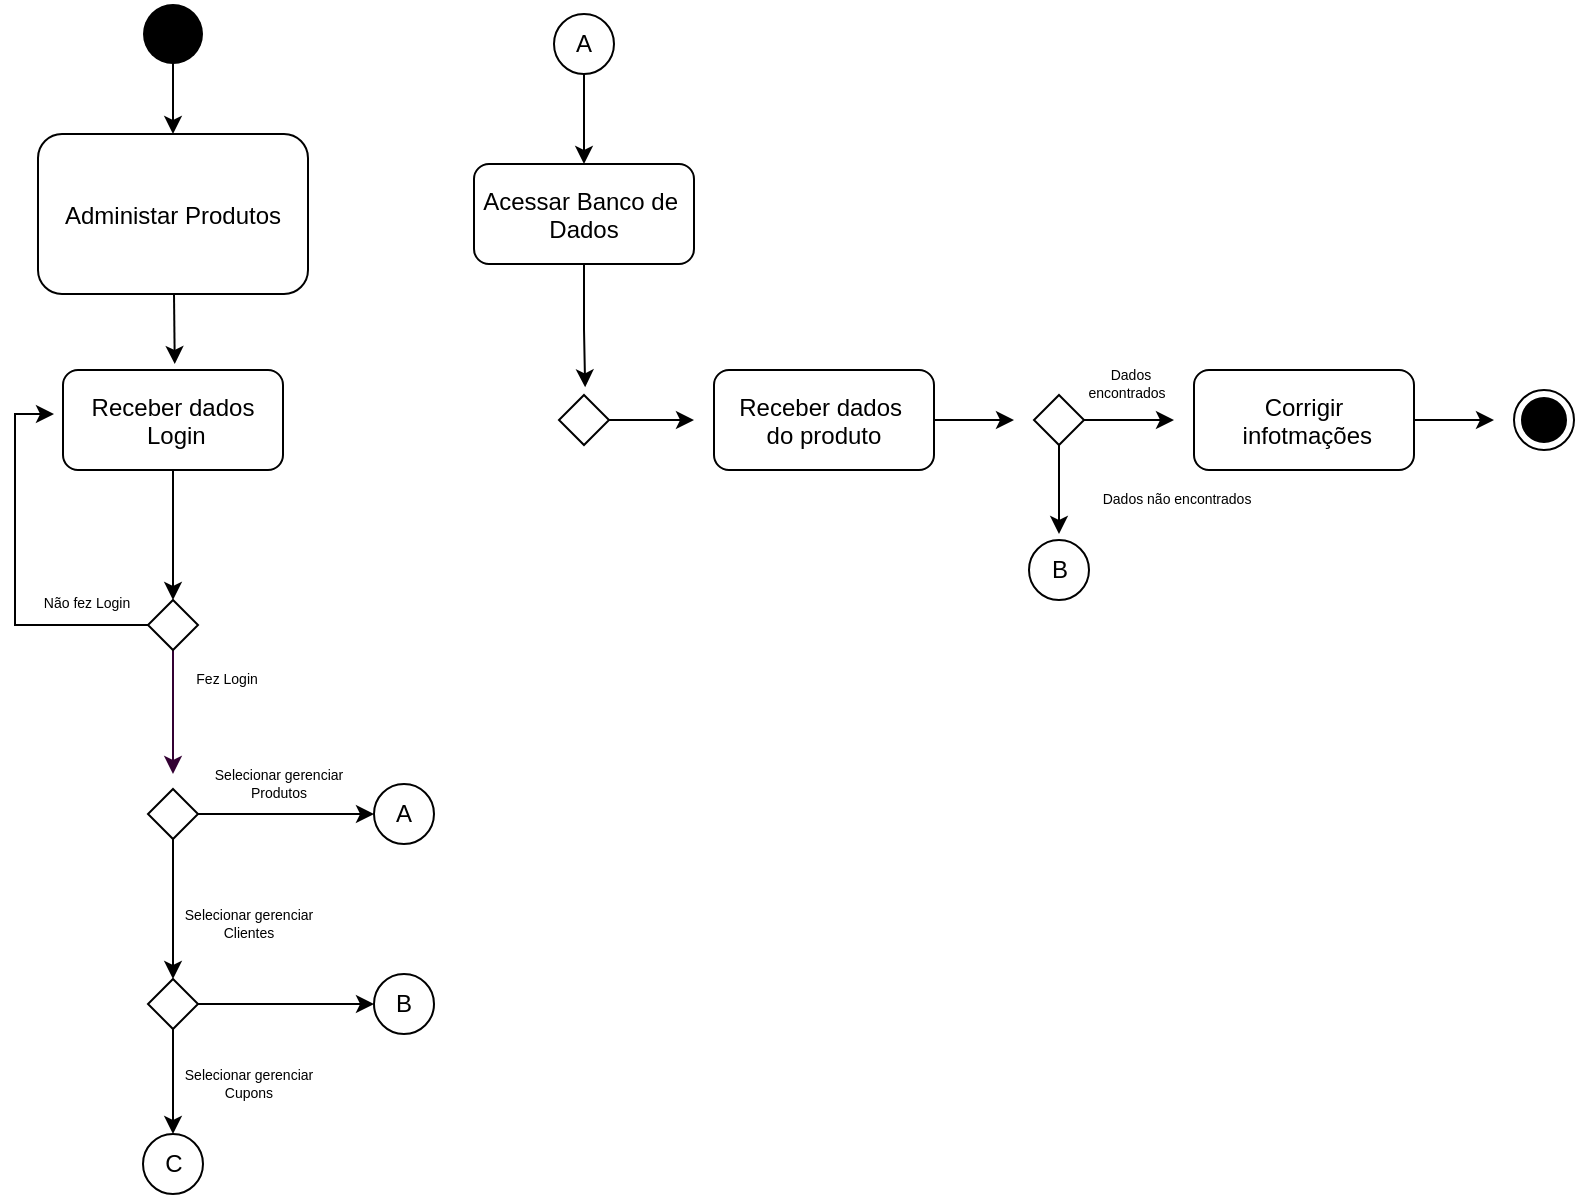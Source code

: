 <mxfile version="22.1.3" type="github">
  <diagram name="Page-1" id="e7e014a7-5840-1c2e-5031-d8a46d1fe8dd">
    <mxGraphModel dx="683" dy="361" grid="1" gridSize="10" guides="1" tooltips="1" connect="1" arrows="1" fold="1" page="1" pageScale="1" pageWidth="1169" pageHeight="826" background="none" math="0" shadow="0">
      <root>
        <mxCell id="0" />
        <mxCell id="1" parent="0" />
        <mxCell id="dVPfpixic-bEuHpZjrr3-71" style="edgeStyle=orthogonalEdgeStyle;rounded=0;orthogonalLoop=1;jettySize=auto;html=1;entryX=0.5;entryY=0;entryDx=0;entryDy=0;" edge="1" parent="1" source="dVPfpixic-bEuHpZjrr3-72" target="dVPfpixic-bEuHpZjrr3-75">
          <mxGeometry relative="1" as="geometry" />
        </mxCell>
        <mxCell id="dVPfpixic-bEuHpZjrr3-72" value="Receber dados&#xa; Login" style="rounded=1;" vertex="1" parent="1">
          <mxGeometry x="244.5" y="258" width="110" height="50" as="geometry" />
        </mxCell>
        <mxCell id="dVPfpixic-bEuHpZjrr3-73" style="edgeStyle=orthogonalEdgeStyle;rounded=0;orthogonalLoop=1;jettySize=auto;html=1;exitX=0;exitY=0.5;exitDx=0;exitDy=0;fillColor=#f8cecc;strokeColor=#000000;" edge="1" parent="1" source="dVPfpixic-bEuHpZjrr3-75">
          <mxGeometry relative="1" as="geometry">
            <mxPoint x="240" y="280" as="targetPoint" />
            <Array as="points">
              <mxPoint x="220.5" y="386" />
              <mxPoint x="220.5" y="280" />
            </Array>
          </mxGeometry>
        </mxCell>
        <mxCell id="dVPfpixic-bEuHpZjrr3-74" style="edgeStyle=orthogonalEdgeStyle;rounded=0;orthogonalLoop=1;jettySize=auto;html=1;strokeColor=#330033;" edge="1" parent="1" source="dVPfpixic-bEuHpZjrr3-75">
          <mxGeometry relative="1" as="geometry">
            <mxPoint x="299.5" y="460" as="targetPoint" />
          </mxGeometry>
        </mxCell>
        <mxCell id="dVPfpixic-bEuHpZjrr3-75" value="" style="rhombus;whiteSpace=wrap;html=1;" vertex="1" parent="1">
          <mxGeometry x="287" y="373" width="25" height="25" as="geometry" />
        </mxCell>
        <mxCell id="dVPfpixic-bEuHpZjrr3-76" style="edgeStyle=orthogonalEdgeStyle;rounded=0;orthogonalLoop=1;jettySize=auto;html=1;entryX=0.508;entryY=-0.06;entryDx=0;entryDy=0;entryPerimeter=0;" edge="1" parent="1" target="dVPfpixic-bEuHpZjrr3-72">
          <mxGeometry relative="1" as="geometry">
            <mxPoint x="300" y="220" as="sourcePoint" />
          </mxGeometry>
        </mxCell>
        <mxCell id="dVPfpixic-bEuHpZjrr3-77" value="Fez Login&amp;nbsp;" style="text;html=1;strokeColor=none;fillColor=none;align=center;verticalAlign=middle;whiteSpace=wrap;rounded=0;fontSize=7;" vertex="1" parent="1">
          <mxGeometry x="290" y="398" width="74.5" height="30" as="geometry" />
        </mxCell>
        <mxCell id="dVPfpixic-bEuHpZjrr3-91" style="edgeStyle=orthogonalEdgeStyle;rounded=0;orthogonalLoop=1;jettySize=auto;html=1;entryX=0.5;entryY=0;entryDx=0;entryDy=0;" edge="1" parent="1" source="dVPfpixic-bEuHpZjrr3-83" target="dVPfpixic-bEuHpZjrr3-90">
          <mxGeometry relative="1" as="geometry" />
        </mxCell>
        <mxCell id="dVPfpixic-bEuHpZjrr3-83" value="" style="shape=waypoint;sketch=0;size=6;pointerEvents=1;points=[];fillColor=none;resizable=0;rotatable=0;perimeter=centerPerimeter;snapToPoint=1;strokeWidth=13;" vertex="1" parent="1">
          <mxGeometry x="289.5" y="80" width="20" height="20" as="geometry" />
        </mxCell>
        <mxCell id="dVPfpixic-bEuHpZjrr3-84" value="Não fez Login&amp;nbsp;" style="text;html=1;strokeColor=none;fillColor=none;align=center;verticalAlign=middle;whiteSpace=wrap;rounded=0;fontSize=7;" vertex="1" parent="1">
          <mxGeometry x="220" y="360" width="74.5" height="30" as="geometry" />
        </mxCell>
        <mxCell id="dVPfpixic-bEuHpZjrr3-86" value="B" style="ellipse;whiteSpace=wrap;html=1;" vertex="1" parent="1">
          <mxGeometry x="400" y="560" width="30" height="30" as="geometry" />
        </mxCell>
        <mxCell id="dVPfpixic-bEuHpZjrr3-89" style="edgeStyle=orthogonalEdgeStyle;rounded=0;orthogonalLoop=1;jettySize=auto;html=1;entryX=0.5;entryY=0;entryDx=0;entryDy=0;" edge="1" parent="1" source="dVPfpixic-bEuHpZjrr3-87" target="dVPfpixic-bEuHpZjrr3-88">
          <mxGeometry relative="1" as="geometry" />
        </mxCell>
        <mxCell id="dVPfpixic-bEuHpZjrr3-87" value="A" style="ellipse;whiteSpace=wrap;html=1;" vertex="1" parent="1">
          <mxGeometry x="490" y="80" width="30" height="30" as="geometry" />
        </mxCell>
        <mxCell id="dVPfpixic-bEuHpZjrr3-88" value="Acessar Banco de &#xa;Dados" style="rounded=1;" vertex="1" parent="1">
          <mxGeometry x="450" y="155" width="110" height="50" as="geometry" />
        </mxCell>
        <mxCell id="dVPfpixic-bEuHpZjrr3-90" value="Administar Produtos" style="rounded=1;" vertex="1" parent="1">
          <mxGeometry x="232" y="140" width="135" height="80" as="geometry" />
        </mxCell>
        <mxCell id="dVPfpixic-bEuHpZjrr3-100" style="edgeStyle=orthogonalEdgeStyle;rounded=0;orthogonalLoop=1;jettySize=auto;html=1;" edge="1" parent="1" source="dVPfpixic-bEuHpZjrr3-92">
          <mxGeometry relative="1" as="geometry">
            <mxPoint x="560" y="283" as="targetPoint" />
          </mxGeometry>
        </mxCell>
        <mxCell id="dVPfpixic-bEuHpZjrr3-92" value="" style="rhombus;whiteSpace=wrap;html=1;" vertex="1" parent="1">
          <mxGeometry x="492.5" y="270.5" width="25" height="25" as="geometry" />
        </mxCell>
        <mxCell id="dVPfpixic-bEuHpZjrr3-96" style="edgeStyle=orthogonalEdgeStyle;rounded=0;orthogonalLoop=1;jettySize=auto;html=1;entryX=0.523;entryY=-0.154;entryDx=0;entryDy=0;entryPerimeter=0;" edge="1" parent="1" source="dVPfpixic-bEuHpZjrr3-88" target="dVPfpixic-bEuHpZjrr3-92">
          <mxGeometry relative="1" as="geometry" />
        </mxCell>
        <mxCell id="dVPfpixic-bEuHpZjrr3-102" style="edgeStyle=orthogonalEdgeStyle;rounded=0;orthogonalLoop=1;jettySize=auto;html=1;" edge="1" parent="1" source="dVPfpixic-bEuHpZjrr3-101">
          <mxGeometry relative="1" as="geometry">
            <mxPoint x="720" y="283" as="targetPoint" />
          </mxGeometry>
        </mxCell>
        <mxCell id="dVPfpixic-bEuHpZjrr3-101" value="Receber dados &#xa;do produto" style="rounded=1;" vertex="1" parent="1">
          <mxGeometry x="570" y="258" width="110" height="50" as="geometry" />
        </mxCell>
        <mxCell id="dVPfpixic-bEuHpZjrr3-104" style="edgeStyle=orthogonalEdgeStyle;rounded=0;orthogonalLoop=1;jettySize=auto;html=1;" edge="1" parent="1" source="dVPfpixic-bEuHpZjrr3-103">
          <mxGeometry relative="1" as="geometry">
            <mxPoint x="800" y="283" as="targetPoint" />
          </mxGeometry>
        </mxCell>
        <mxCell id="dVPfpixic-bEuHpZjrr3-107" style="edgeStyle=orthogonalEdgeStyle;rounded=0;orthogonalLoop=1;jettySize=auto;html=1;" edge="1" parent="1" source="dVPfpixic-bEuHpZjrr3-103">
          <mxGeometry relative="1" as="geometry">
            <mxPoint x="742.5" y="340" as="targetPoint" />
          </mxGeometry>
        </mxCell>
        <mxCell id="dVPfpixic-bEuHpZjrr3-103" value="" style="rhombus;whiteSpace=wrap;html=1;" vertex="1" parent="1">
          <mxGeometry x="730" y="270.5" width="25" height="25" as="geometry" />
        </mxCell>
        <mxCell id="dVPfpixic-bEuHpZjrr3-106" style="edgeStyle=orthogonalEdgeStyle;rounded=0;orthogonalLoop=1;jettySize=auto;html=1;" edge="1" parent="1" source="dVPfpixic-bEuHpZjrr3-105">
          <mxGeometry relative="1" as="geometry">
            <mxPoint x="960" y="283" as="targetPoint" />
          </mxGeometry>
        </mxCell>
        <mxCell id="dVPfpixic-bEuHpZjrr3-105" value="Corrigir&#xa; infotmações" style="rounded=1;" vertex="1" parent="1">
          <mxGeometry x="810" y="258" width="110" height="50" as="geometry" />
        </mxCell>
        <mxCell id="dVPfpixic-bEuHpZjrr3-108" value="B" style="ellipse;whiteSpace=wrap;html=1;" vertex="1" parent="1">
          <mxGeometry x="727.5" y="343" width="30" height="30" as="geometry" />
        </mxCell>
        <mxCell id="dVPfpixic-bEuHpZjrr3-109" value="" style="ellipse;html=1;shape=endState;fillColor=#000000;strokeColor=#000000;" vertex="1" parent="1">
          <mxGeometry x="970" y="268" width="30" height="30" as="geometry" />
        </mxCell>
        <mxCell id="dVPfpixic-bEuHpZjrr3-112" value="Dados não encontrados&amp;nbsp;" style="text;html=1;strokeColor=none;fillColor=none;align=center;verticalAlign=middle;whiteSpace=wrap;rounded=0;fontSize=7;" vertex="1" parent="1">
          <mxGeometry x="755" y="308" width="95" height="30" as="geometry" />
        </mxCell>
        <mxCell id="dVPfpixic-bEuHpZjrr3-113" value="&amp;nbsp;Dados encontrados&amp;nbsp;" style="text;html=1;strokeColor=none;fillColor=none;align=center;verticalAlign=middle;whiteSpace=wrap;rounded=0;fontSize=7;" vertex="1" parent="1">
          <mxGeometry x="745" y="250" width="65" height="30" as="geometry" />
        </mxCell>
        <mxCell id="dVPfpixic-bEuHpZjrr3-121" style="edgeStyle=orthogonalEdgeStyle;rounded=0;orthogonalLoop=1;jettySize=auto;html=1;entryX=0;entryY=0.5;entryDx=0;entryDy=0;" edge="1" parent="1" source="dVPfpixic-bEuHpZjrr3-114" target="dVPfpixic-bEuHpZjrr3-117">
          <mxGeometry relative="1" as="geometry" />
        </mxCell>
        <mxCell id="dVPfpixic-bEuHpZjrr3-127" value="" style="edgeStyle=orthogonalEdgeStyle;rounded=0;orthogonalLoop=1;jettySize=auto;html=1;" edge="1" parent="1" source="dVPfpixic-bEuHpZjrr3-114" target="dVPfpixic-bEuHpZjrr3-126">
          <mxGeometry relative="1" as="geometry" />
        </mxCell>
        <mxCell id="dVPfpixic-bEuHpZjrr3-114" value="" style="rhombus;whiteSpace=wrap;html=1;" vertex="1" parent="1">
          <mxGeometry x="287" y="467.5" width="25" height="25" as="geometry" />
        </mxCell>
        <mxCell id="dVPfpixic-bEuHpZjrr3-117" value="A" style="ellipse;whiteSpace=wrap;html=1;" vertex="1" parent="1">
          <mxGeometry x="400" y="465" width="30" height="30" as="geometry" />
        </mxCell>
        <mxCell id="dVPfpixic-bEuHpZjrr3-118" value="C" style="ellipse;whiteSpace=wrap;html=1;" vertex="1" parent="1">
          <mxGeometry x="284.5" y="640" width="30" height="30" as="geometry" />
        </mxCell>
        <mxCell id="dVPfpixic-bEuHpZjrr3-123" value="Selecionar gerenciar Produtos" style="text;html=1;strokeColor=none;fillColor=none;align=center;verticalAlign=middle;whiteSpace=wrap;rounded=0;fontSize=7;" vertex="1" parent="1">
          <mxGeometry x="314.5" y="450" width="74.5" height="30" as="geometry" />
        </mxCell>
        <mxCell id="dVPfpixic-bEuHpZjrr3-124" value="Selecionar gerenciar Clientes" style="text;html=1;strokeColor=none;fillColor=none;align=center;verticalAlign=middle;whiteSpace=wrap;rounded=0;fontSize=7;" vertex="1" parent="1">
          <mxGeometry x="300" y="520" width="74.5" height="30" as="geometry" />
        </mxCell>
        <mxCell id="dVPfpixic-bEuHpZjrr3-125" value="Selecionar gerenciar Cupons" style="text;html=1;strokeColor=none;fillColor=none;align=center;verticalAlign=middle;whiteSpace=wrap;rounded=0;fontSize=7;" vertex="1" parent="1">
          <mxGeometry x="300" y="600" width="74.5" height="30" as="geometry" />
        </mxCell>
        <mxCell id="dVPfpixic-bEuHpZjrr3-128" style="edgeStyle=orthogonalEdgeStyle;rounded=0;orthogonalLoop=1;jettySize=auto;html=1;entryX=0;entryY=0.5;entryDx=0;entryDy=0;" edge="1" parent="1" source="dVPfpixic-bEuHpZjrr3-126" target="dVPfpixic-bEuHpZjrr3-86">
          <mxGeometry relative="1" as="geometry" />
        </mxCell>
        <mxCell id="dVPfpixic-bEuHpZjrr3-129" style="edgeStyle=orthogonalEdgeStyle;rounded=0;orthogonalLoop=1;jettySize=auto;html=1;entryX=0.5;entryY=0;entryDx=0;entryDy=0;" edge="1" parent="1" source="dVPfpixic-bEuHpZjrr3-126" target="dVPfpixic-bEuHpZjrr3-118">
          <mxGeometry relative="1" as="geometry" />
        </mxCell>
        <mxCell id="dVPfpixic-bEuHpZjrr3-126" value="" style="rhombus;whiteSpace=wrap;html=1;" vertex="1" parent="1">
          <mxGeometry x="287" y="562.5" width="25" height="25" as="geometry" />
        </mxCell>
      </root>
    </mxGraphModel>
  </diagram>
</mxfile>
